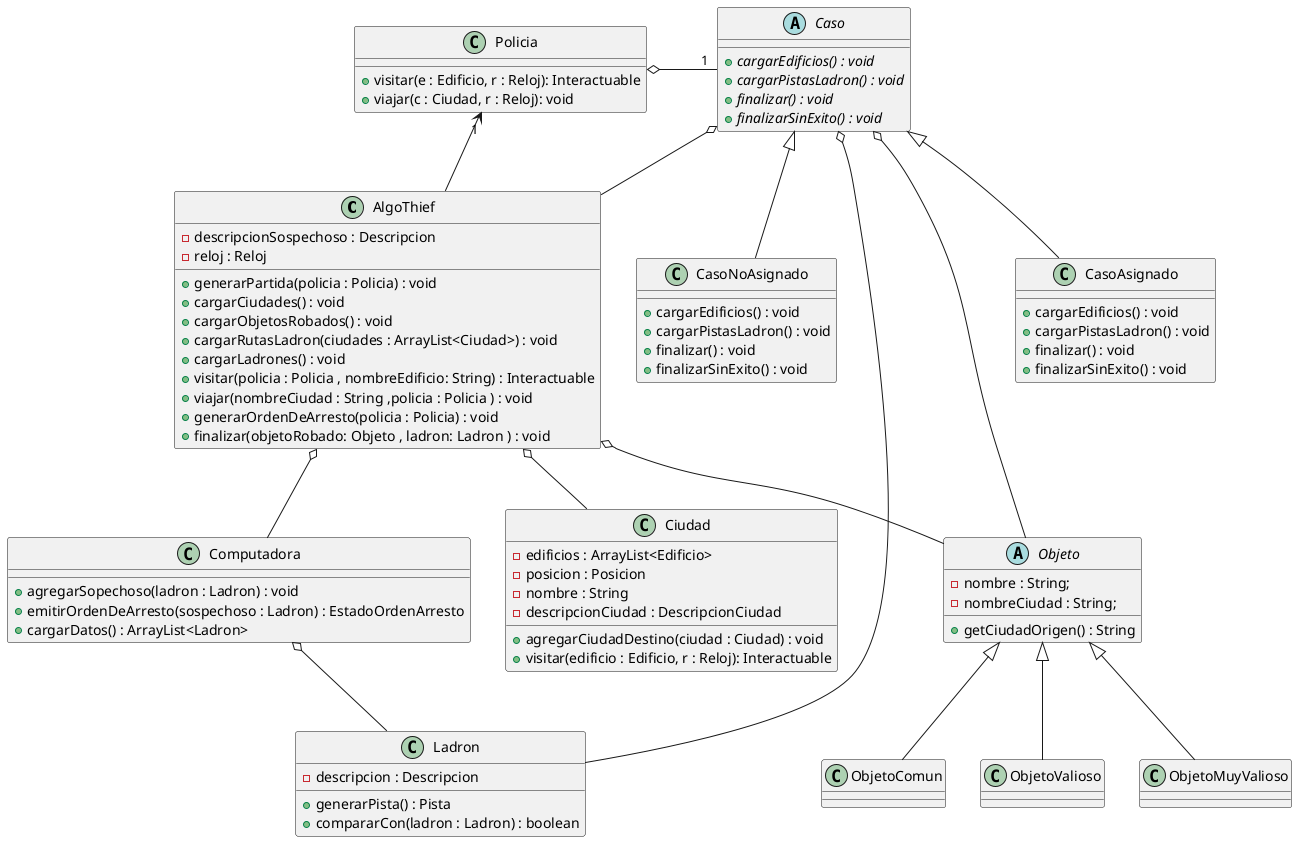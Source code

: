 @startuml


AlgoThief o-- Ciudad
AlgoThief o-- Objeto
AlgoThief o-- Computadora

Computadora o-- Ladron

Objeto <|-- ObjetoComun
Objeto <|-- ObjetoValioso
Objeto <|-- ObjetoMuyValioso

Caso o-- AlgoThief
Caso o-- Objeto
Caso o-- Ladron
Caso <|-- CasoAsignado
Caso <|-- CasoNoAsignado
Policia o-"1" Caso
AlgoThief ->"1" Policia

class Policia {
    + visitar(e : Edificio, r : Reloj): Interactuable
    + viajar(c : Ciudad, r : Reloj): void
}

abstract class Caso {
 + {abstract} cargarEdificios() : void
 + {abstract} cargarPistasLadron() : void
 + {abstract} finalizar() : void
 + {abstract} finalizarSinExito() : void
}

 class CasoAsignado {
 + cargarEdificios() : void
 + cargarPistasLadron() : void
 + finalizar() : void
 + finalizarSinExito() : void
}

class CasoNoAsignado {
 + cargarEdificios() : void
 + cargarPistasLadron() : void
 + finalizar() : void
 + finalizarSinExito() : void
}

class AlgoThief {
    - descripcionSospechoso : Descripcion
    - reloj : Reloj
    + generarPartida(policia : Policia) : void
    + cargarCiudades() : void
    + cargarObjetosRobados() : void
    + cargarRutasLadron(ciudades : ArrayList<Ciudad>) : void
    + cargarLadrones() : void
    + visitar(policia : Policia , nombreEdificio: String) : Interactuable
    + viajar(nombreCiudad : String ,policia : Policia ) : void
    + generarOrdenDeArresto(policia : Policia) : void
    + finalizar(objetoRobado: Objeto , ladron: Ladron ) : void
}

class Ciudad {
    - edificios : ArrayList<Edificio>
    - posicion : Posicion
    - nombre : String
    - descripcionCiudad : DescripcionCiudad

    + agregarCiudadDestino(ciudad : Ciudad) : void
    + visitar(edificio : Edificio, r : Reloj): Interactuable
}

abstract class Objeto {
    - nombre : String;
    - nombreCiudad : String;

    + getCiudadOrigen() : String
}

class ObjetoComun {
}

class ObjetoValioso {
}

class ObjetoMuyValioso {
}



class Computadora {
    + agregarSopechoso(ladron : Ladron) : void
    + emitirOrdenDeArresto(sospechoso : Ladron) : EstadoOrdenArresto
    + cargarDatos() : ArrayList<Ladron>
}

class Ladron {
    - descripcion : Descripcion
    + generarPista() : Pista
    + compararCon(ladron : Ladron) : boolean
}




@enduml
